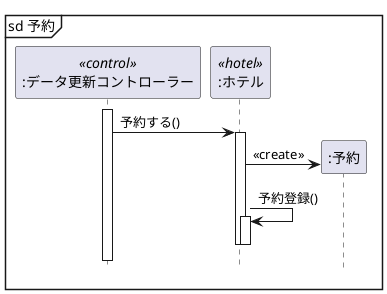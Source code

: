 @startuml
hide footbox
mainframe sd 予約
participant ":データ更新コントローラー" as controller <<control>>
participant ":ホテル" as operation <<hotel>>

    activate controller
        controller -> operation : 予約する()
            activate operation
            create ":予約" as reserve
                operation -> reserve : <<create>>
                   
                operation -> operation : 予約登録()
                    activate operation
                    deactivate operation
            deactivate operation

@enduml